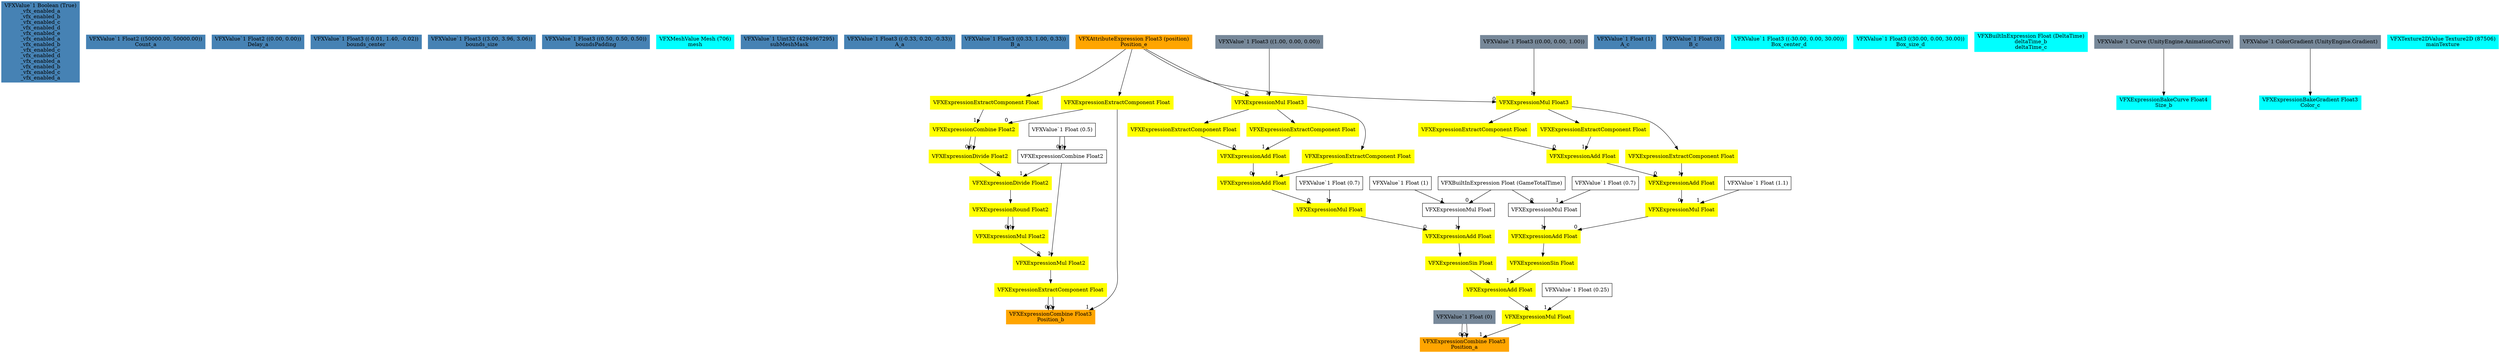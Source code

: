 digraph G {
node0 [shape="box" color="steelblue" style="filled" label="VFXValue`1 Boolean (True)
_vfx_enabled_a
_vfx_enabled_b
_vfx_enabled_c
_vfx_enabled_d
_vfx_enabled_e
_vfx_enabled_a
_vfx_enabled_b
_vfx_enabled_c
_vfx_enabled_d
_vfx_enabled_a
_vfx_enabled_b
_vfx_enabled_c
_vfx_enabled_a"]
node1 [shape="box" color="steelblue" style="filled" label="VFXValue`1 Float2 ((50000.00, 50000.00))
Count_a"]
node2 [shape="box" color="steelblue" style="filled" label="VFXValue`1 Float2 ((0.00, 0.00))
Delay_a"]
node3 [shape="box" color="steelblue" style="filled" label="VFXValue`1 Float3 ((-0.01, 1.40, -0.02))
bounds_center"]
node4 [shape="box" color="steelblue" style="filled" label="VFXValue`1 Float3 ((3.00, 3.96, 3.06))
bounds_size"]
node5 [shape="box" color="steelblue" style="filled" label="VFXValue`1 Float3 ((0.50, 0.50, 0.50))
boundsPadding"]
node6 [shape="box" color="cyan" style="filled" label="VFXMeshValue Mesh (706)
mesh"]
node7 [shape="box" color="steelblue" style="filled" label="VFXValue`1 Uint32 (4294967295)
subMeshMask"]
node8 [shape="box" color="steelblue" style="filled" label="VFXValue`1 Float3 ((-0.33, 0.20, -0.33))
A_a"]
node9 [shape="box" color="steelblue" style="filled" label="VFXValue`1 Float3 ((0.33, 1.00, 0.33))
B_a"]
node10 [shape="box" color="orange" style="filled" label="VFXExpressionCombine Float3
Position_b"]
node11 [shape="box" color="yellow" style="filled" label="VFXExpressionExtractComponent Float"]
node12 [shape="box" color="yellow" style="filled" label="VFXExpressionMul Float2"]
node13 [shape="box" color="yellow" style="filled" label="VFXExpressionMul Float2"]
node14 [shape="box" color="yellow" style="filled" label="VFXExpressionRound Float2"]
node15 [shape="box" color="yellow" style="filled" label="VFXExpressionDivide Float2"]
node16 [shape="box" color="yellow" style="filled" label="VFXExpressionDivide Float2"]
node17 [shape="box" color="yellow" style="filled" label="VFXExpressionCombine Float2"]
node18 [shape="box" color="yellow" style="filled" label="VFXExpressionExtractComponent Float"]
node19 [shape="box" color="orange" style="filled" label="VFXAttributeExpression Float3 (position)
Position_e"]
node20 [shape="box" color="yellow" style="filled" label="VFXExpressionExtractComponent Float"]
node21 [shape="box" label="VFXExpressionCombine Float2"]
node22 [shape="box" label="VFXValue`1 Float (0.5)"]
node23 [shape="box" color="steelblue" style="filled" label="VFXValue`1 Float (1)
A_c"]
node24 [shape="box" color="steelblue" style="filled" label="VFXValue`1 Float (3)
B_c"]
node25 [shape="box" color="cyan" style="filled" label="VFXValue`1 Float3 ((-30.00, 0.00, 30.00))
Box_center_d"]
node26 [shape="box" color="cyan" style="filled" label="VFXValue`1 Float3 ((30.00, 0.00, 30.00))
Box_size_d"]
node27 [shape="box" color="orange" style="filled" label="VFXExpressionCombine Float3
Position_a"]
node28 [shape="box" color="lightslategray" style="filled" label="VFXValue`1 Float (0)"]
node29 [shape="box" color="yellow" style="filled" label="VFXExpressionMul Float"]
node30 [shape="box" color="yellow" style="filled" label="VFXExpressionAdd Float"]
node31 [shape="box" color="yellow" style="filled" label="VFXExpressionSin Float"]
node32 [shape="box" color="yellow" style="filled" label="VFXExpressionAdd Float"]
node33 [shape="box" color="yellow" style="filled" label="VFXExpressionMul Float"]
node34 [shape="box" color="yellow" style="filled" label="VFXExpressionAdd Float"]
node35 [shape="box" color="yellow" style="filled" label="VFXExpressionAdd Float"]
node36 [shape="box" color="yellow" style="filled" label="VFXExpressionExtractComponent Float"]
node37 [shape="box" color="yellow" style="filled" label="VFXExpressionMul Float3"]
node38 [shape="box" color="lightslategray" style="filled" label="VFXValue`1 Float3 ((1.00, 0.00, 0.00))"]
node39 [shape="box" color="yellow" style="filled" label="VFXExpressionExtractComponent Float"]
node40 [shape="box" color="yellow" style="filled" label="VFXExpressionExtractComponent Float"]
node41 [shape="box" label="VFXValue`1 Float (0.7)"]
node42 [shape="box" label="VFXExpressionMul Float"]
node43 [shape="box" label="VFXBuiltInExpression Float (GameTotalTime)"]
node44 [shape="box" label="VFXValue`1 Float (1)"]
node45 [shape="box" color="yellow" style="filled" label="VFXExpressionSin Float"]
node46 [shape="box" color="yellow" style="filled" label="VFXExpressionAdd Float"]
node47 [shape="box" color="yellow" style="filled" label="VFXExpressionMul Float"]
node48 [shape="box" color="yellow" style="filled" label="VFXExpressionAdd Float"]
node49 [shape="box" color="yellow" style="filled" label="VFXExpressionAdd Float"]
node50 [shape="box" color="yellow" style="filled" label="VFXExpressionExtractComponent Float"]
node51 [shape="box" color="yellow" style="filled" label="VFXExpressionMul Float3"]
node52 [shape="box" color="lightslategray" style="filled" label="VFXValue`1 Float3 ((0.00, 0.00, 1.00))"]
node53 [shape="box" color="yellow" style="filled" label="VFXExpressionExtractComponent Float"]
node54 [shape="box" color="yellow" style="filled" label="VFXExpressionExtractComponent Float"]
node55 [shape="box" label="VFXValue`1 Float (1.1)"]
node56 [shape="box" label="VFXExpressionMul Float"]
node57 [shape="box" label="VFXValue`1 Float (0.7)"]
node58 [shape="box" label="VFXValue`1 Float (0.25)"]
node59 [shape="box" color="cyan" style="filled" label="VFXBuiltInExpression Float (DeltaTime)
deltaTime_b
deltaTime_c"]
node60 [shape="box" color="cyan" style="filled" label="VFXExpressionBakeCurve Float4
Size_b"]
node61 [shape="box" color="lightslategray" style="filled" label="VFXValue`1 Curve (UnityEngine.AnimationCurve)"]
node62 [shape="box" color="cyan" style="filled" label="VFXExpressionBakeGradient Float3
Color_c"]
node63 [shape="box" color="lightslategray" style="filled" label="VFXValue`1 ColorGradient (UnityEngine.Gradient)"]
node64 [shape="box" color="cyan" style="filled" label="VFXTexture2DValue Texture2D (87506)
mainTexture"]
node11 -> node10 [headlabel="0"]
node18 -> node10 [headlabel="1"]
node11 -> node10 [headlabel="2"]
node12 -> node11 
node13 -> node12 [headlabel="0"]
node21 -> node12 [headlabel="1"]
node14 -> node13 [headlabel="0"]
node14 -> node13 [headlabel="1"]
node15 -> node14 
node16 -> node15 [headlabel="0"]
node21 -> node15 [headlabel="1"]
node17 -> node16 [headlabel="0"]
node17 -> node16 [headlabel="1"]
node18 -> node17 [headlabel="0"]
node20 -> node17 [headlabel="1"]
node19 -> node18 
node19 -> node20 
node22 -> node21 [headlabel="0"]
node22 -> node21 [headlabel="1"]
node28 -> node27 [headlabel="0"]
node29 -> node27 [headlabel="1"]
node28 -> node27 [headlabel="2"]
node30 -> node29 [headlabel="0"]
node58 -> node29 [headlabel="1"]
node31 -> node30 [headlabel="0"]
node45 -> node30 [headlabel="1"]
node32 -> node31 
node33 -> node32 [headlabel="0"]
node42 -> node32 [headlabel="1"]
node34 -> node33 [headlabel="0"]
node41 -> node33 [headlabel="1"]
node35 -> node34 [headlabel="0"]
node40 -> node34 [headlabel="1"]
node36 -> node35 [headlabel="0"]
node39 -> node35 [headlabel="1"]
node37 -> node36 
node19 -> node37 [headlabel="0"]
node38 -> node37 [headlabel="1"]
node37 -> node39 
node37 -> node40 
node43 -> node42 [headlabel="0"]
node44 -> node42 [headlabel="1"]
node46 -> node45 
node47 -> node46 [headlabel="0"]
node56 -> node46 [headlabel="1"]
node48 -> node47 [headlabel="0"]
node55 -> node47 [headlabel="1"]
node49 -> node48 [headlabel="0"]
node54 -> node48 [headlabel="1"]
node50 -> node49 [headlabel="0"]
node53 -> node49 [headlabel="1"]
node51 -> node50 
node19 -> node51 [headlabel="0"]
node52 -> node51 [headlabel="1"]
node51 -> node53 
node51 -> node54 
node43 -> node56 [headlabel="0"]
node57 -> node56 [headlabel="1"]
node61 -> node60 
node63 -> node62 
}
